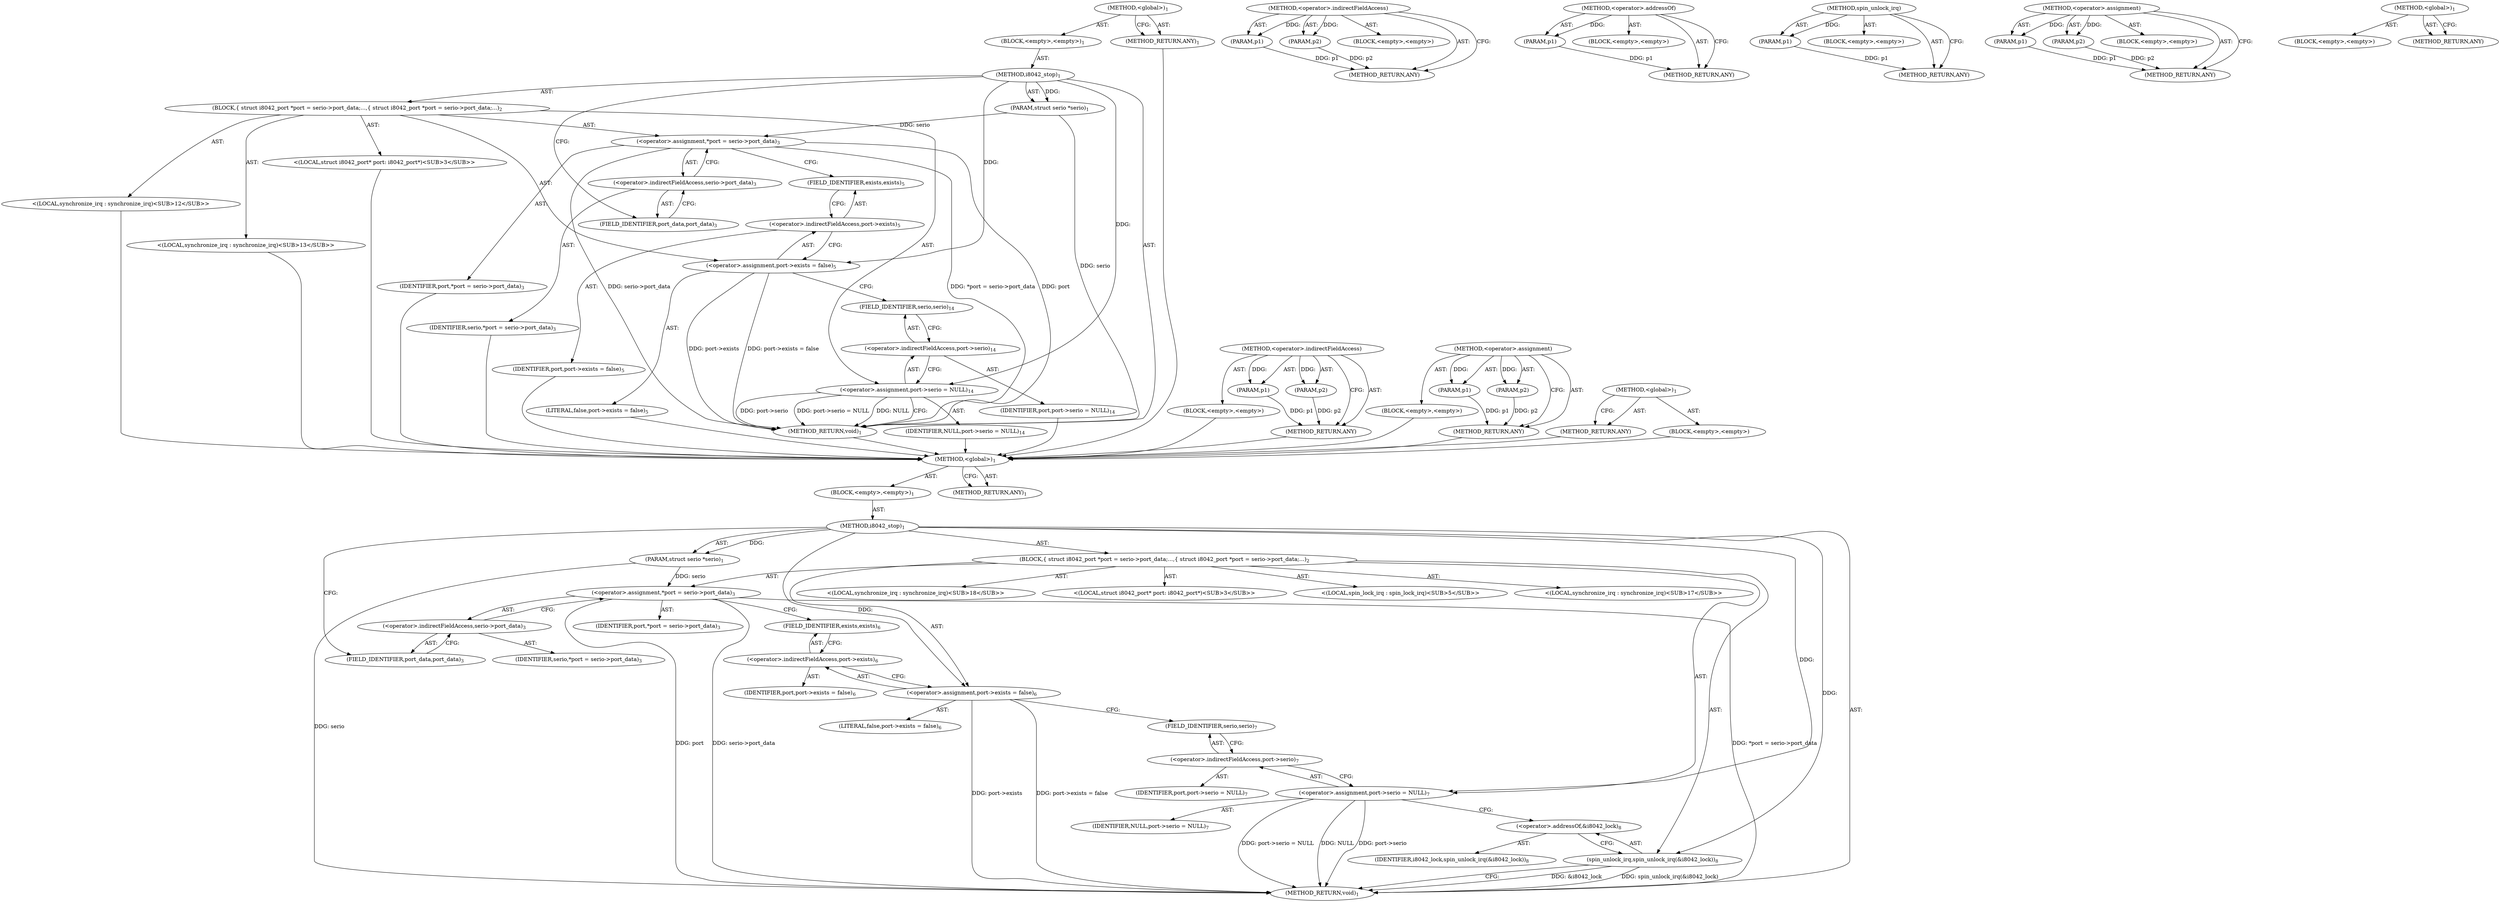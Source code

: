 digraph "&lt;global&gt;" {
vulnerable_6 [label=<(METHOD,&lt;global&gt;)<SUB>1</SUB>>];
vulnerable_7 [label=<(BLOCK,&lt;empty&gt;,&lt;empty&gt;)<SUB>1</SUB>>];
vulnerable_8 [label=<(METHOD,i8042_stop)<SUB>1</SUB>>];
vulnerable_9 [label=<(PARAM,struct serio *serio)<SUB>1</SUB>>];
vulnerable_10 [label=<(BLOCK,{
 	struct i8042_port *port = serio-&gt;port_data;...,{
 	struct i8042_port *port = serio-&gt;port_data;...)<SUB>2</SUB>>];
vulnerable_11 [label="<(LOCAL,struct i8042_port* port: i8042_port*)<SUB>3</SUB>>"];
vulnerable_12 [label=<(&lt;operator&gt;.assignment,*port = serio-&gt;port_data)<SUB>3</SUB>>];
vulnerable_13 [label=<(IDENTIFIER,port,*port = serio-&gt;port_data)<SUB>3</SUB>>];
vulnerable_14 [label=<(&lt;operator&gt;.indirectFieldAccess,serio-&gt;port_data)<SUB>3</SUB>>];
vulnerable_15 [label=<(IDENTIFIER,serio,*port = serio-&gt;port_data)<SUB>3</SUB>>];
vulnerable_16 [label=<(FIELD_IDENTIFIER,port_data,port_data)<SUB>3</SUB>>];
vulnerable_17 [label=<(&lt;operator&gt;.assignment,port-&gt;exists = false)<SUB>5</SUB>>];
vulnerable_18 [label=<(&lt;operator&gt;.indirectFieldAccess,port-&gt;exists)<SUB>5</SUB>>];
vulnerable_19 [label=<(IDENTIFIER,port,port-&gt;exists = false)<SUB>5</SUB>>];
vulnerable_20 [label=<(FIELD_IDENTIFIER,exists,exists)<SUB>5</SUB>>];
vulnerable_21 [label=<(LITERAL,false,port-&gt;exists = false)<SUB>5</SUB>>];
vulnerable_22 [label="<(LOCAL,synchronize_irq : synchronize_irq)<SUB>12</SUB>>"];
vulnerable_23 [label="<(LOCAL,synchronize_irq : synchronize_irq)<SUB>13</SUB>>"];
vulnerable_24 [label=<(&lt;operator&gt;.assignment,port-&gt;serio = NULL)<SUB>14</SUB>>];
vulnerable_25 [label=<(&lt;operator&gt;.indirectFieldAccess,port-&gt;serio)<SUB>14</SUB>>];
vulnerable_26 [label=<(IDENTIFIER,port,port-&gt;serio = NULL)<SUB>14</SUB>>];
vulnerable_27 [label=<(FIELD_IDENTIFIER,serio,serio)<SUB>14</SUB>>];
vulnerable_28 [label=<(IDENTIFIER,NULL,port-&gt;serio = NULL)<SUB>14</SUB>>];
vulnerable_29 [label=<(METHOD_RETURN,void)<SUB>1</SUB>>];
vulnerable_31 [label=<(METHOD_RETURN,ANY)<SUB>1</SUB>>];
vulnerable_57 [label=<(METHOD,&lt;operator&gt;.indirectFieldAccess)>];
vulnerable_58 [label=<(PARAM,p1)>];
vulnerable_59 [label=<(PARAM,p2)>];
vulnerable_60 [label=<(BLOCK,&lt;empty&gt;,&lt;empty&gt;)>];
vulnerable_61 [label=<(METHOD_RETURN,ANY)>];
vulnerable_52 [label=<(METHOD,&lt;operator&gt;.assignment)>];
vulnerable_53 [label=<(PARAM,p1)>];
vulnerable_54 [label=<(PARAM,p2)>];
vulnerable_55 [label=<(BLOCK,&lt;empty&gt;,&lt;empty&gt;)>];
vulnerable_56 [label=<(METHOD_RETURN,ANY)>];
vulnerable_46 [label=<(METHOD,&lt;global&gt;)<SUB>1</SUB>>];
vulnerable_47 [label=<(BLOCK,&lt;empty&gt;,&lt;empty&gt;)>];
vulnerable_48 [label=<(METHOD_RETURN,ANY)>];
fixed_6 [label=<(METHOD,&lt;global&gt;)<SUB>1</SUB>>];
fixed_7 [label=<(BLOCK,&lt;empty&gt;,&lt;empty&gt;)<SUB>1</SUB>>];
fixed_8 [label=<(METHOD,i8042_stop)<SUB>1</SUB>>];
fixed_9 [label=<(PARAM,struct serio *serio)<SUB>1</SUB>>];
fixed_10 [label=<(BLOCK,{
 	struct i8042_port *port = serio-&gt;port_data;...,{
 	struct i8042_port *port = serio-&gt;port_data;...)<SUB>2</SUB>>];
fixed_11 [label="<(LOCAL,struct i8042_port* port: i8042_port*)<SUB>3</SUB>>"];
fixed_12 [label=<(&lt;operator&gt;.assignment,*port = serio-&gt;port_data)<SUB>3</SUB>>];
fixed_13 [label=<(IDENTIFIER,port,*port = serio-&gt;port_data)<SUB>3</SUB>>];
fixed_14 [label=<(&lt;operator&gt;.indirectFieldAccess,serio-&gt;port_data)<SUB>3</SUB>>];
fixed_15 [label=<(IDENTIFIER,serio,*port = serio-&gt;port_data)<SUB>3</SUB>>];
fixed_16 [label=<(FIELD_IDENTIFIER,port_data,port_data)<SUB>3</SUB>>];
fixed_17 [label="<(LOCAL,spin_lock_irq : spin_lock_irq)<SUB>5</SUB>>"];
fixed_18 [label=<(&lt;operator&gt;.assignment,port-&gt;exists = false)<SUB>6</SUB>>];
fixed_19 [label=<(&lt;operator&gt;.indirectFieldAccess,port-&gt;exists)<SUB>6</SUB>>];
fixed_20 [label=<(IDENTIFIER,port,port-&gt;exists = false)<SUB>6</SUB>>];
fixed_21 [label=<(FIELD_IDENTIFIER,exists,exists)<SUB>6</SUB>>];
fixed_22 [label=<(LITERAL,false,port-&gt;exists = false)<SUB>6</SUB>>];
fixed_23 [label=<(&lt;operator&gt;.assignment,port-&gt;serio = NULL)<SUB>7</SUB>>];
fixed_24 [label=<(&lt;operator&gt;.indirectFieldAccess,port-&gt;serio)<SUB>7</SUB>>];
fixed_25 [label=<(IDENTIFIER,port,port-&gt;serio = NULL)<SUB>7</SUB>>];
fixed_26 [label=<(FIELD_IDENTIFIER,serio,serio)<SUB>7</SUB>>];
fixed_27 [label=<(IDENTIFIER,NULL,port-&gt;serio = NULL)<SUB>7</SUB>>];
fixed_28 [label=<(spin_unlock_irq,spin_unlock_irq(&amp;i8042_lock))<SUB>8</SUB>>];
fixed_29 [label=<(&lt;operator&gt;.addressOf,&amp;i8042_lock)<SUB>8</SUB>>];
fixed_30 [label=<(IDENTIFIER,i8042_lock,spin_unlock_irq(&amp;i8042_lock))<SUB>8</SUB>>];
fixed_31 [label="<(LOCAL,synchronize_irq : synchronize_irq)<SUB>17</SUB>>"];
fixed_32 [label="<(LOCAL,synchronize_irq : synchronize_irq)<SUB>18</SUB>>"];
fixed_33 [label=<(METHOD_RETURN,void)<SUB>1</SUB>>];
fixed_35 [label=<(METHOD_RETURN,ANY)<SUB>1</SUB>>];
fixed_63 [label=<(METHOD,&lt;operator&gt;.indirectFieldAccess)>];
fixed_64 [label=<(PARAM,p1)>];
fixed_65 [label=<(PARAM,p2)>];
fixed_66 [label=<(BLOCK,&lt;empty&gt;,&lt;empty&gt;)>];
fixed_67 [label=<(METHOD_RETURN,ANY)>];
fixed_72 [label=<(METHOD,&lt;operator&gt;.addressOf)>];
fixed_73 [label=<(PARAM,p1)>];
fixed_74 [label=<(BLOCK,&lt;empty&gt;,&lt;empty&gt;)>];
fixed_75 [label=<(METHOD_RETURN,ANY)>];
fixed_68 [label=<(METHOD,spin_unlock_irq)>];
fixed_69 [label=<(PARAM,p1)>];
fixed_70 [label=<(BLOCK,&lt;empty&gt;,&lt;empty&gt;)>];
fixed_71 [label=<(METHOD_RETURN,ANY)>];
fixed_58 [label=<(METHOD,&lt;operator&gt;.assignment)>];
fixed_59 [label=<(PARAM,p1)>];
fixed_60 [label=<(PARAM,p2)>];
fixed_61 [label=<(BLOCK,&lt;empty&gt;,&lt;empty&gt;)>];
fixed_62 [label=<(METHOD_RETURN,ANY)>];
fixed_52 [label=<(METHOD,&lt;global&gt;)<SUB>1</SUB>>];
fixed_53 [label=<(BLOCK,&lt;empty&gt;,&lt;empty&gt;)>];
fixed_54 [label=<(METHOD_RETURN,ANY)>];
vulnerable_6 -> vulnerable_7  [key=0, label="AST: "];
vulnerable_6 -> vulnerable_31  [key=0, label="AST: "];
vulnerable_6 -> vulnerable_31  [key=1, label="CFG: "];
vulnerable_7 -> vulnerable_8  [key=0, label="AST: "];
vulnerable_8 -> vulnerable_9  [key=0, label="AST: "];
vulnerable_8 -> vulnerable_9  [key=1, label="DDG: "];
vulnerable_8 -> vulnerable_10  [key=0, label="AST: "];
vulnerable_8 -> vulnerable_29  [key=0, label="AST: "];
vulnerable_8 -> vulnerable_16  [key=0, label="CFG: "];
vulnerable_8 -> vulnerable_17  [key=0, label="DDG: "];
vulnerable_8 -> vulnerable_24  [key=0, label="DDG: "];
vulnerable_9 -> vulnerable_29  [key=0, label="DDG: serio"];
vulnerable_9 -> vulnerable_12  [key=0, label="DDG: serio"];
vulnerable_10 -> vulnerable_11  [key=0, label="AST: "];
vulnerable_10 -> vulnerable_12  [key=0, label="AST: "];
vulnerable_10 -> vulnerable_17  [key=0, label="AST: "];
vulnerable_10 -> vulnerable_22  [key=0, label="AST: "];
vulnerable_10 -> vulnerable_23  [key=0, label="AST: "];
vulnerable_10 -> vulnerable_24  [key=0, label="AST: "];
vulnerable_11 -> fixed_6  [key=0];
vulnerable_12 -> vulnerable_13  [key=0, label="AST: "];
vulnerable_12 -> vulnerable_14  [key=0, label="AST: "];
vulnerable_12 -> vulnerable_20  [key=0, label="CFG: "];
vulnerable_12 -> vulnerable_29  [key=0, label="DDG: port"];
vulnerable_12 -> vulnerable_29  [key=1, label="DDG: serio-&gt;port_data"];
vulnerable_12 -> vulnerable_29  [key=2, label="DDG: *port = serio-&gt;port_data"];
vulnerable_13 -> fixed_6  [key=0];
vulnerable_14 -> vulnerable_15  [key=0, label="AST: "];
vulnerable_14 -> vulnerable_16  [key=0, label="AST: "];
vulnerable_14 -> vulnerable_12  [key=0, label="CFG: "];
vulnerable_15 -> fixed_6  [key=0];
vulnerable_16 -> vulnerable_14  [key=0, label="CFG: "];
vulnerable_17 -> vulnerable_18  [key=0, label="AST: "];
vulnerable_17 -> vulnerable_21  [key=0, label="AST: "];
vulnerable_17 -> vulnerable_27  [key=0, label="CFG: "];
vulnerable_17 -> vulnerable_29  [key=0, label="DDG: port-&gt;exists"];
vulnerable_17 -> vulnerable_29  [key=1, label="DDG: port-&gt;exists = false"];
vulnerable_18 -> vulnerable_19  [key=0, label="AST: "];
vulnerable_18 -> vulnerable_20  [key=0, label="AST: "];
vulnerable_18 -> vulnerable_17  [key=0, label="CFG: "];
vulnerable_19 -> fixed_6  [key=0];
vulnerable_20 -> vulnerable_18  [key=0, label="CFG: "];
vulnerable_21 -> fixed_6  [key=0];
vulnerable_22 -> fixed_6  [key=0];
vulnerable_23 -> fixed_6  [key=0];
vulnerable_24 -> vulnerable_25  [key=0, label="AST: "];
vulnerable_24 -> vulnerable_28  [key=0, label="AST: "];
vulnerable_24 -> vulnerable_29  [key=0, label="CFG: "];
vulnerable_24 -> vulnerable_29  [key=1, label="DDG: port-&gt;serio"];
vulnerable_24 -> vulnerable_29  [key=2, label="DDG: port-&gt;serio = NULL"];
vulnerable_24 -> vulnerable_29  [key=3, label="DDG: NULL"];
vulnerable_25 -> vulnerable_26  [key=0, label="AST: "];
vulnerable_25 -> vulnerable_27  [key=0, label="AST: "];
vulnerable_25 -> vulnerable_24  [key=0, label="CFG: "];
vulnerable_26 -> fixed_6  [key=0];
vulnerable_27 -> vulnerable_25  [key=0, label="CFG: "];
vulnerable_28 -> fixed_6  [key=0];
vulnerable_29 -> fixed_6  [key=0];
vulnerable_31 -> fixed_6  [key=0];
vulnerable_57 -> vulnerable_58  [key=0, label="AST: "];
vulnerable_57 -> vulnerable_58  [key=1, label="DDG: "];
vulnerable_57 -> vulnerable_60  [key=0, label="AST: "];
vulnerable_57 -> vulnerable_59  [key=0, label="AST: "];
vulnerable_57 -> vulnerable_59  [key=1, label="DDG: "];
vulnerable_57 -> vulnerable_61  [key=0, label="AST: "];
vulnerable_57 -> vulnerable_61  [key=1, label="CFG: "];
vulnerable_58 -> vulnerable_61  [key=0, label="DDG: p1"];
vulnerable_59 -> vulnerable_61  [key=0, label="DDG: p2"];
vulnerable_60 -> fixed_6  [key=0];
vulnerable_61 -> fixed_6  [key=0];
vulnerable_52 -> vulnerable_53  [key=0, label="AST: "];
vulnerable_52 -> vulnerable_53  [key=1, label="DDG: "];
vulnerable_52 -> vulnerable_55  [key=0, label="AST: "];
vulnerable_52 -> vulnerable_54  [key=0, label="AST: "];
vulnerable_52 -> vulnerable_54  [key=1, label="DDG: "];
vulnerable_52 -> vulnerable_56  [key=0, label="AST: "];
vulnerable_52 -> vulnerable_56  [key=1, label="CFG: "];
vulnerable_53 -> vulnerable_56  [key=0, label="DDG: p1"];
vulnerable_54 -> vulnerable_56  [key=0, label="DDG: p2"];
vulnerable_55 -> fixed_6  [key=0];
vulnerable_56 -> fixed_6  [key=0];
vulnerable_46 -> vulnerable_47  [key=0, label="AST: "];
vulnerable_46 -> vulnerable_48  [key=0, label="AST: "];
vulnerable_46 -> vulnerable_48  [key=1, label="CFG: "];
vulnerable_47 -> fixed_6  [key=0];
vulnerable_48 -> fixed_6  [key=0];
fixed_6 -> fixed_7  [key=0, label="AST: "];
fixed_6 -> fixed_35  [key=0, label="AST: "];
fixed_6 -> fixed_35  [key=1, label="CFG: "];
fixed_7 -> fixed_8  [key=0, label="AST: "];
fixed_8 -> fixed_9  [key=0, label="AST: "];
fixed_8 -> fixed_9  [key=1, label="DDG: "];
fixed_8 -> fixed_10  [key=0, label="AST: "];
fixed_8 -> fixed_33  [key=0, label="AST: "];
fixed_8 -> fixed_16  [key=0, label="CFG: "];
fixed_8 -> fixed_18  [key=0, label="DDG: "];
fixed_8 -> fixed_23  [key=0, label="DDG: "];
fixed_8 -> fixed_28  [key=0, label="DDG: "];
fixed_9 -> fixed_33  [key=0, label="DDG: serio"];
fixed_9 -> fixed_12  [key=0, label="DDG: serio"];
fixed_10 -> fixed_11  [key=0, label="AST: "];
fixed_10 -> fixed_12  [key=0, label="AST: "];
fixed_10 -> fixed_17  [key=0, label="AST: "];
fixed_10 -> fixed_18  [key=0, label="AST: "];
fixed_10 -> fixed_23  [key=0, label="AST: "];
fixed_10 -> fixed_28  [key=0, label="AST: "];
fixed_10 -> fixed_31  [key=0, label="AST: "];
fixed_10 -> fixed_32  [key=0, label="AST: "];
fixed_12 -> fixed_13  [key=0, label="AST: "];
fixed_12 -> fixed_14  [key=0, label="AST: "];
fixed_12 -> fixed_21  [key=0, label="CFG: "];
fixed_12 -> fixed_33  [key=0, label="DDG: port"];
fixed_12 -> fixed_33  [key=1, label="DDG: serio-&gt;port_data"];
fixed_12 -> fixed_33  [key=2, label="DDG: *port = serio-&gt;port_data"];
fixed_14 -> fixed_15  [key=0, label="AST: "];
fixed_14 -> fixed_16  [key=0, label="AST: "];
fixed_14 -> fixed_12  [key=0, label="CFG: "];
fixed_16 -> fixed_14  [key=0, label="CFG: "];
fixed_18 -> fixed_19  [key=0, label="AST: "];
fixed_18 -> fixed_22  [key=0, label="AST: "];
fixed_18 -> fixed_26  [key=0, label="CFG: "];
fixed_18 -> fixed_33  [key=0, label="DDG: port-&gt;exists"];
fixed_18 -> fixed_33  [key=1, label="DDG: port-&gt;exists = false"];
fixed_19 -> fixed_20  [key=0, label="AST: "];
fixed_19 -> fixed_21  [key=0, label="AST: "];
fixed_19 -> fixed_18  [key=0, label="CFG: "];
fixed_21 -> fixed_19  [key=0, label="CFG: "];
fixed_23 -> fixed_24  [key=0, label="AST: "];
fixed_23 -> fixed_27  [key=0, label="AST: "];
fixed_23 -> fixed_29  [key=0, label="CFG: "];
fixed_23 -> fixed_33  [key=0, label="DDG: port-&gt;serio"];
fixed_23 -> fixed_33  [key=1, label="DDG: port-&gt;serio = NULL"];
fixed_23 -> fixed_33  [key=2, label="DDG: NULL"];
fixed_24 -> fixed_25  [key=0, label="AST: "];
fixed_24 -> fixed_26  [key=0, label="AST: "];
fixed_24 -> fixed_23  [key=0, label="CFG: "];
fixed_26 -> fixed_24  [key=0, label="CFG: "];
fixed_28 -> fixed_29  [key=0, label="AST: "];
fixed_28 -> fixed_33  [key=0, label="CFG: "];
fixed_28 -> fixed_33  [key=1, label="DDG: &amp;i8042_lock"];
fixed_28 -> fixed_33  [key=2, label="DDG: spin_unlock_irq(&amp;i8042_lock)"];
fixed_29 -> fixed_30  [key=0, label="AST: "];
fixed_29 -> fixed_28  [key=0, label="CFG: "];
fixed_63 -> fixed_64  [key=0, label="AST: "];
fixed_63 -> fixed_64  [key=1, label="DDG: "];
fixed_63 -> fixed_66  [key=0, label="AST: "];
fixed_63 -> fixed_65  [key=0, label="AST: "];
fixed_63 -> fixed_65  [key=1, label="DDG: "];
fixed_63 -> fixed_67  [key=0, label="AST: "];
fixed_63 -> fixed_67  [key=1, label="CFG: "];
fixed_64 -> fixed_67  [key=0, label="DDG: p1"];
fixed_65 -> fixed_67  [key=0, label="DDG: p2"];
fixed_72 -> fixed_73  [key=0, label="AST: "];
fixed_72 -> fixed_73  [key=1, label="DDG: "];
fixed_72 -> fixed_74  [key=0, label="AST: "];
fixed_72 -> fixed_75  [key=0, label="AST: "];
fixed_72 -> fixed_75  [key=1, label="CFG: "];
fixed_73 -> fixed_75  [key=0, label="DDG: p1"];
fixed_68 -> fixed_69  [key=0, label="AST: "];
fixed_68 -> fixed_69  [key=1, label="DDG: "];
fixed_68 -> fixed_70  [key=0, label="AST: "];
fixed_68 -> fixed_71  [key=0, label="AST: "];
fixed_68 -> fixed_71  [key=1, label="CFG: "];
fixed_69 -> fixed_71  [key=0, label="DDG: p1"];
fixed_58 -> fixed_59  [key=0, label="AST: "];
fixed_58 -> fixed_59  [key=1, label="DDG: "];
fixed_58 -> fixed_61  [key=0, label="AST: "];
fixed_58 -> fixed_60  [key=0, label="AST: "];
fixed_58 -> fixed_60  [key=1, label="DDG: "];
fixed_58 -> fixed_62  [key=0, label="AST: "];
fixed_58 -> fixed_62  [key=1, label="CFG: "];
fixed_59 -> fixed_62  [key=0, label="DDG: p1"];
fixed_60 -> fixed_62  [key=0, label="DDG: p2"];
fixed_52 -> fixed_53  [key=0, label="AST: "];
fixed_52 -> fixed_54  [key=0, label="AST: "];
fixed_52 -> fixed_54  [key=1, label="CFG: "];
}
